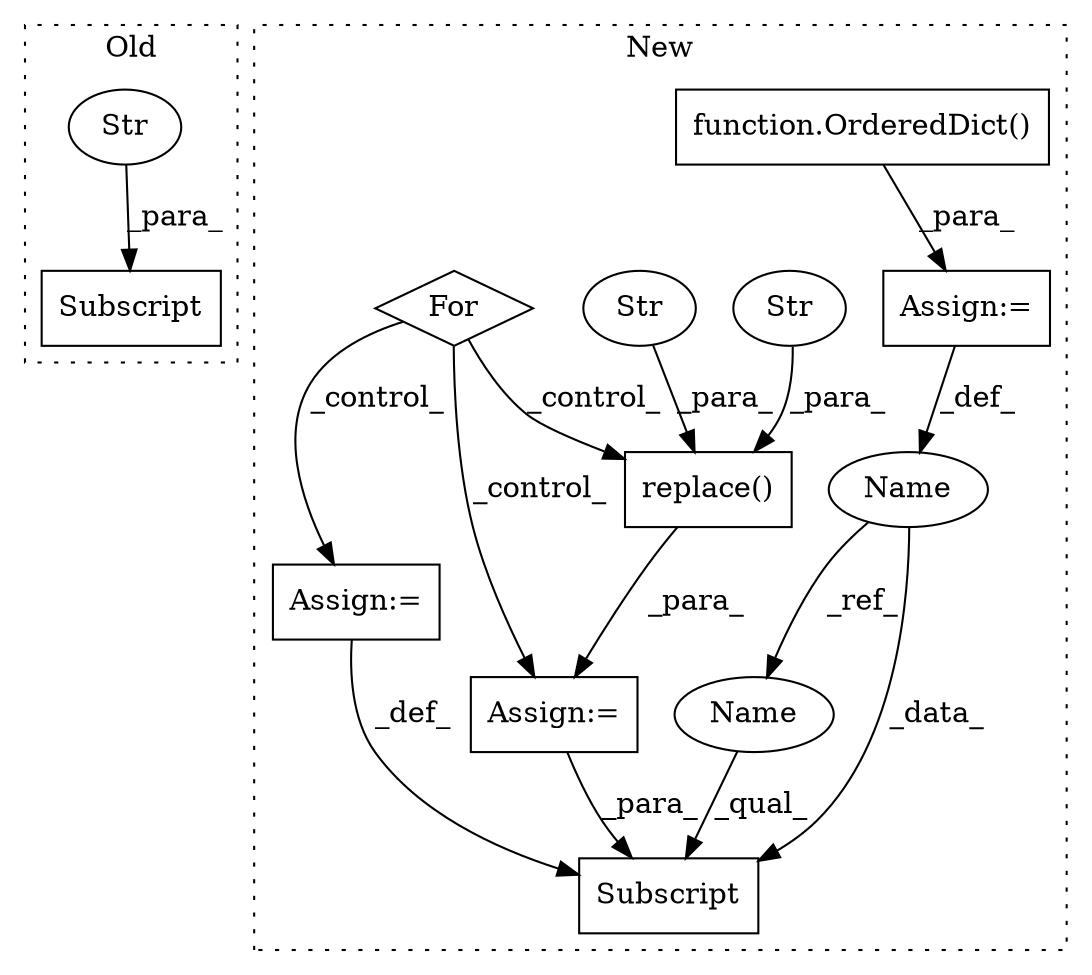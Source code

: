 digraph G {
subgraph cluster0 {
1 [label="Subscript" a="63" s="2080,0" l="28,0" shape="box"];
6 [label="Str" a="66" s="2095" l="12" shape="ellipse"];
label = "Old";
style="dotted";
}
subgraph cluster1 {
2 [label="replace()" a="75" s="2422,2445" l="10,1" shape="box"];
3 [label="Str" a="66" s="2443" l="2" shape="ellipse"];
4 [label="Str" a="66" s="2432" l="9" shape="ellipse"];
5 [label="Assign:=" a="68" s="2419" l="3" shape="box"];
7 [label="Subscript" a="63" s="2455,0" l="20,0" shape="box"];
8 [label="function.OrderedDict()" a="75" s="2339" l="13" shape="box"];
9 [label="Name" a="87" s="2322" l="14" shape="ellipse"];
10 [label="For" a="107" s="2357,2405" l="4,10" shape="diamond"];
11 [label="Assign:=" a="68" s="2475" l="3" shape="box"];
12 [label="Assign:=" a="68" s="2336" l="3" shape="box"];
13 [label="Name" a="87" s="2455" l="14" shape="ellipse"];
label = "New";
style="dotted";
}
2 -> 5 [label="_para_"];
3 -> 2 [label="_para_"];
4 -> 2 [label="_para_"];
5 -> 7 [label="_para_"];
6 -> 1 [label="_para_"];
8 -> 12 [label="_para_"];
9 -> 7 [label="_data_"];
9 -> 13 [label="_ref_"];
10 -> 2 [label="_control_"];
10 -> 5 [label="_control_"];
10 -> 11 [label="_control_"];
11 -> 7 [label="_def_"];
12 -> 9 [label="_def_"];
13 -> 7 [label="_qual_"];
}